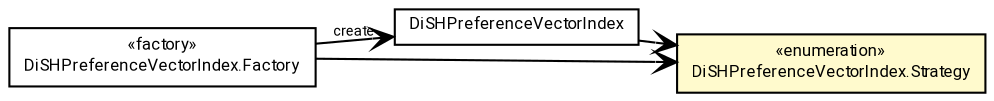 #!/usr/local/bin/dot
#
# Class diagram 
# Generated by UMLGraph version R5_7_2-60-g0e99a6 (http://www.spinellis.gr/umlgraph/)
#

digraph G {
	graph [fontnames="svg"]
	edge [fontname="Roboto",fontsize=7,labelfontname="Roboto",labelfontsize=7,color="black"];
	node [fontname="Roboto",fontcolor="black",fontsize=8,shape=plaintext,margin=0,width=0,height=0];
	nodesep=0.15;
	ranksep=0.25;
	rankdir=LR;
	// de.lmu.ifi.dbs.elki.index.preprocessed.preference.DiSHPreferenceVectorIndex<V extends de.lmu.ifi.dbs.elki.data.NumberVector>
	c3308520 [label=<<table title="de.lmu.ifi.dbs.elki.index.preprocessed.preference.DiSHPreferenceVectorIndex" border="0" cellborder="1" cellspacing="0" cellpadding="2" href="DiSHPreferenceVectorIndex.html" target="_parent">
		<tr><td><table border="0" cellspacing="0" cellpadding="1">
		<tr><td align="center" balign="center"> <font face="Roboto">DiSHPreferenceVectorIndex</font> </td></tr>
		</table></td></tr>
		</table>>, URL="DiSHPreferenceVectorIndex.html"];
	// de.lmu.ifi.dbs.elki.index.preprocessed.preference.DiSHPreferenceVectorIndex.Strategy
	c3308521 [label=<<table title="de.lmu.ifi.dbs.elki.index.preprocessed.preference.DiSHPreferenceVectorIndex.Strategy" border="0" cellborder="1" cellspacing="0" cellpadding="2" bgcolor="lemonChiffon" href="DiSHPreferenceVectorIndex.Strategy.html" target="_parent">
		<tr><td><table border="0" cellspacing="0" cellpadding="1">
		<tr><td align="center" balign="center"> &#171;enumeration&#187; </td></tr>
		<tr><td align="center" balign="center"> <font face="Roboto">DiSHPreferenceVectorIndex.Strategy</font> </td></tr>
		</table></td></tr>
		</table>>, URL="DiSHPreferenceVectorIndex.Strategy.html"];
	// de.lmu.ifi.dbs.elki.index.preprocessed.preference.DiSHPreferenceVectorIndex.Factory<V extends de.lmu.ifi.dbs.elki.data.NumberVector>
	c3308522 [label=<<table title="de.lmu.ifi.dbs.elki.index.preprocessed.preference.DiSHPreferenceVectorIndex.Factory" border="0" cellborder="1" cellspacing="0" cellpadding="2" href="DiSHPreferenceVectorIndex.Factory.html" target="_parent">
		<tr><td><table border="0" cellspacing="0" cellpadding="1">
		<tr><td align="center" balign="center"> &#171;factory&#187; </td></tr>
		<tr><td align="center" balign="center"> <font face="Roboto">DiSHPreferenceVectorIndex.Factory</font> </td></tr>
		</table></td></tr>
		</table>>, URL="DiSHPreferenceVectorIndex.Factory.html"];
	// de.lmu.ifi.dbs.elki.index.preprocessed.preference.DiSHPreferenceVectorIndex.Factory<V extends de.lmu.ifi.dbs.elki.data.NumberVector> navassoc de.lmu.ifi.dbs.elki.index.preprocessed.preference.DiSHPreferenceVectorIndex<V extends de.lmu.ifi.dbs.elki.data.NumberVector>
	c3308522 -> c3308520 [arrowhead=open,weight=1,label="create"];
	// de.lmu.ifi.dbs.elki.index.preprocessed.preference.DiSHPreferenceVectorIndex<V extends de.lmu.ifi.dbs.elki.data.NumberVector> navassoc de.lmu.ifi.dbs.elki.index.preprocessed.preference.DiSHPreferenceVectorIndex.Strategy
	c3308520 -> c3308521 [arrowhead=open,weight=1];
	// de.lmu.ifi.dbs.elki.index.preprocessed.preference.DiSHPreferenceVectorIndex.Factory<V extends de.lmu.ifi.dbs.elki.data.NumberVector> navassoc de.lmu.ifi.dbs.elki.index.preprocessed.preference.DiSHPreferenceVectorIndex.Strategy
	c3308522 -> c3308521 [arrowhead=open,weight=1];
}

